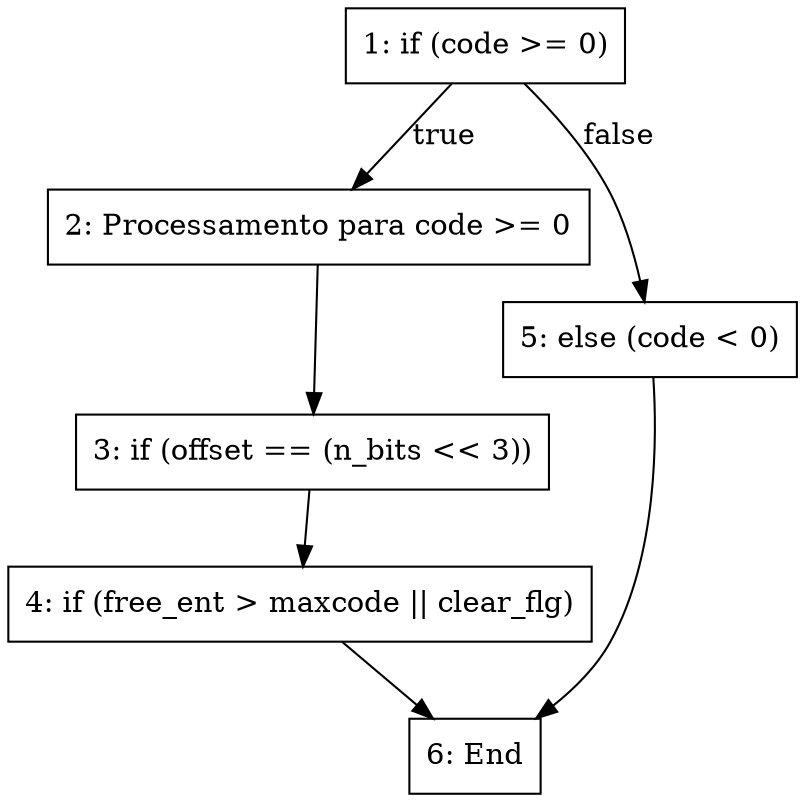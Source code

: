 digraph output_CFG {
    node [shape=box];
    N1 [label="1: if (code >= 0)"];
    N2 [label="2: Processamento para code >= 0"];
    N3 [label="3: if (offset == (n_bits << 3))"];
    N4 [label="4: if (free_ent > maxcode || clear_flg)"];
    N5 [label="5: else (code < 0)"];
    N6 [label="6: End"];
    N1 -> N2 [label="true"];
    N1 -> N5 [label="false"];
    N2 -> N3 -> N4 -> N6;
    N5 -> N6;
}